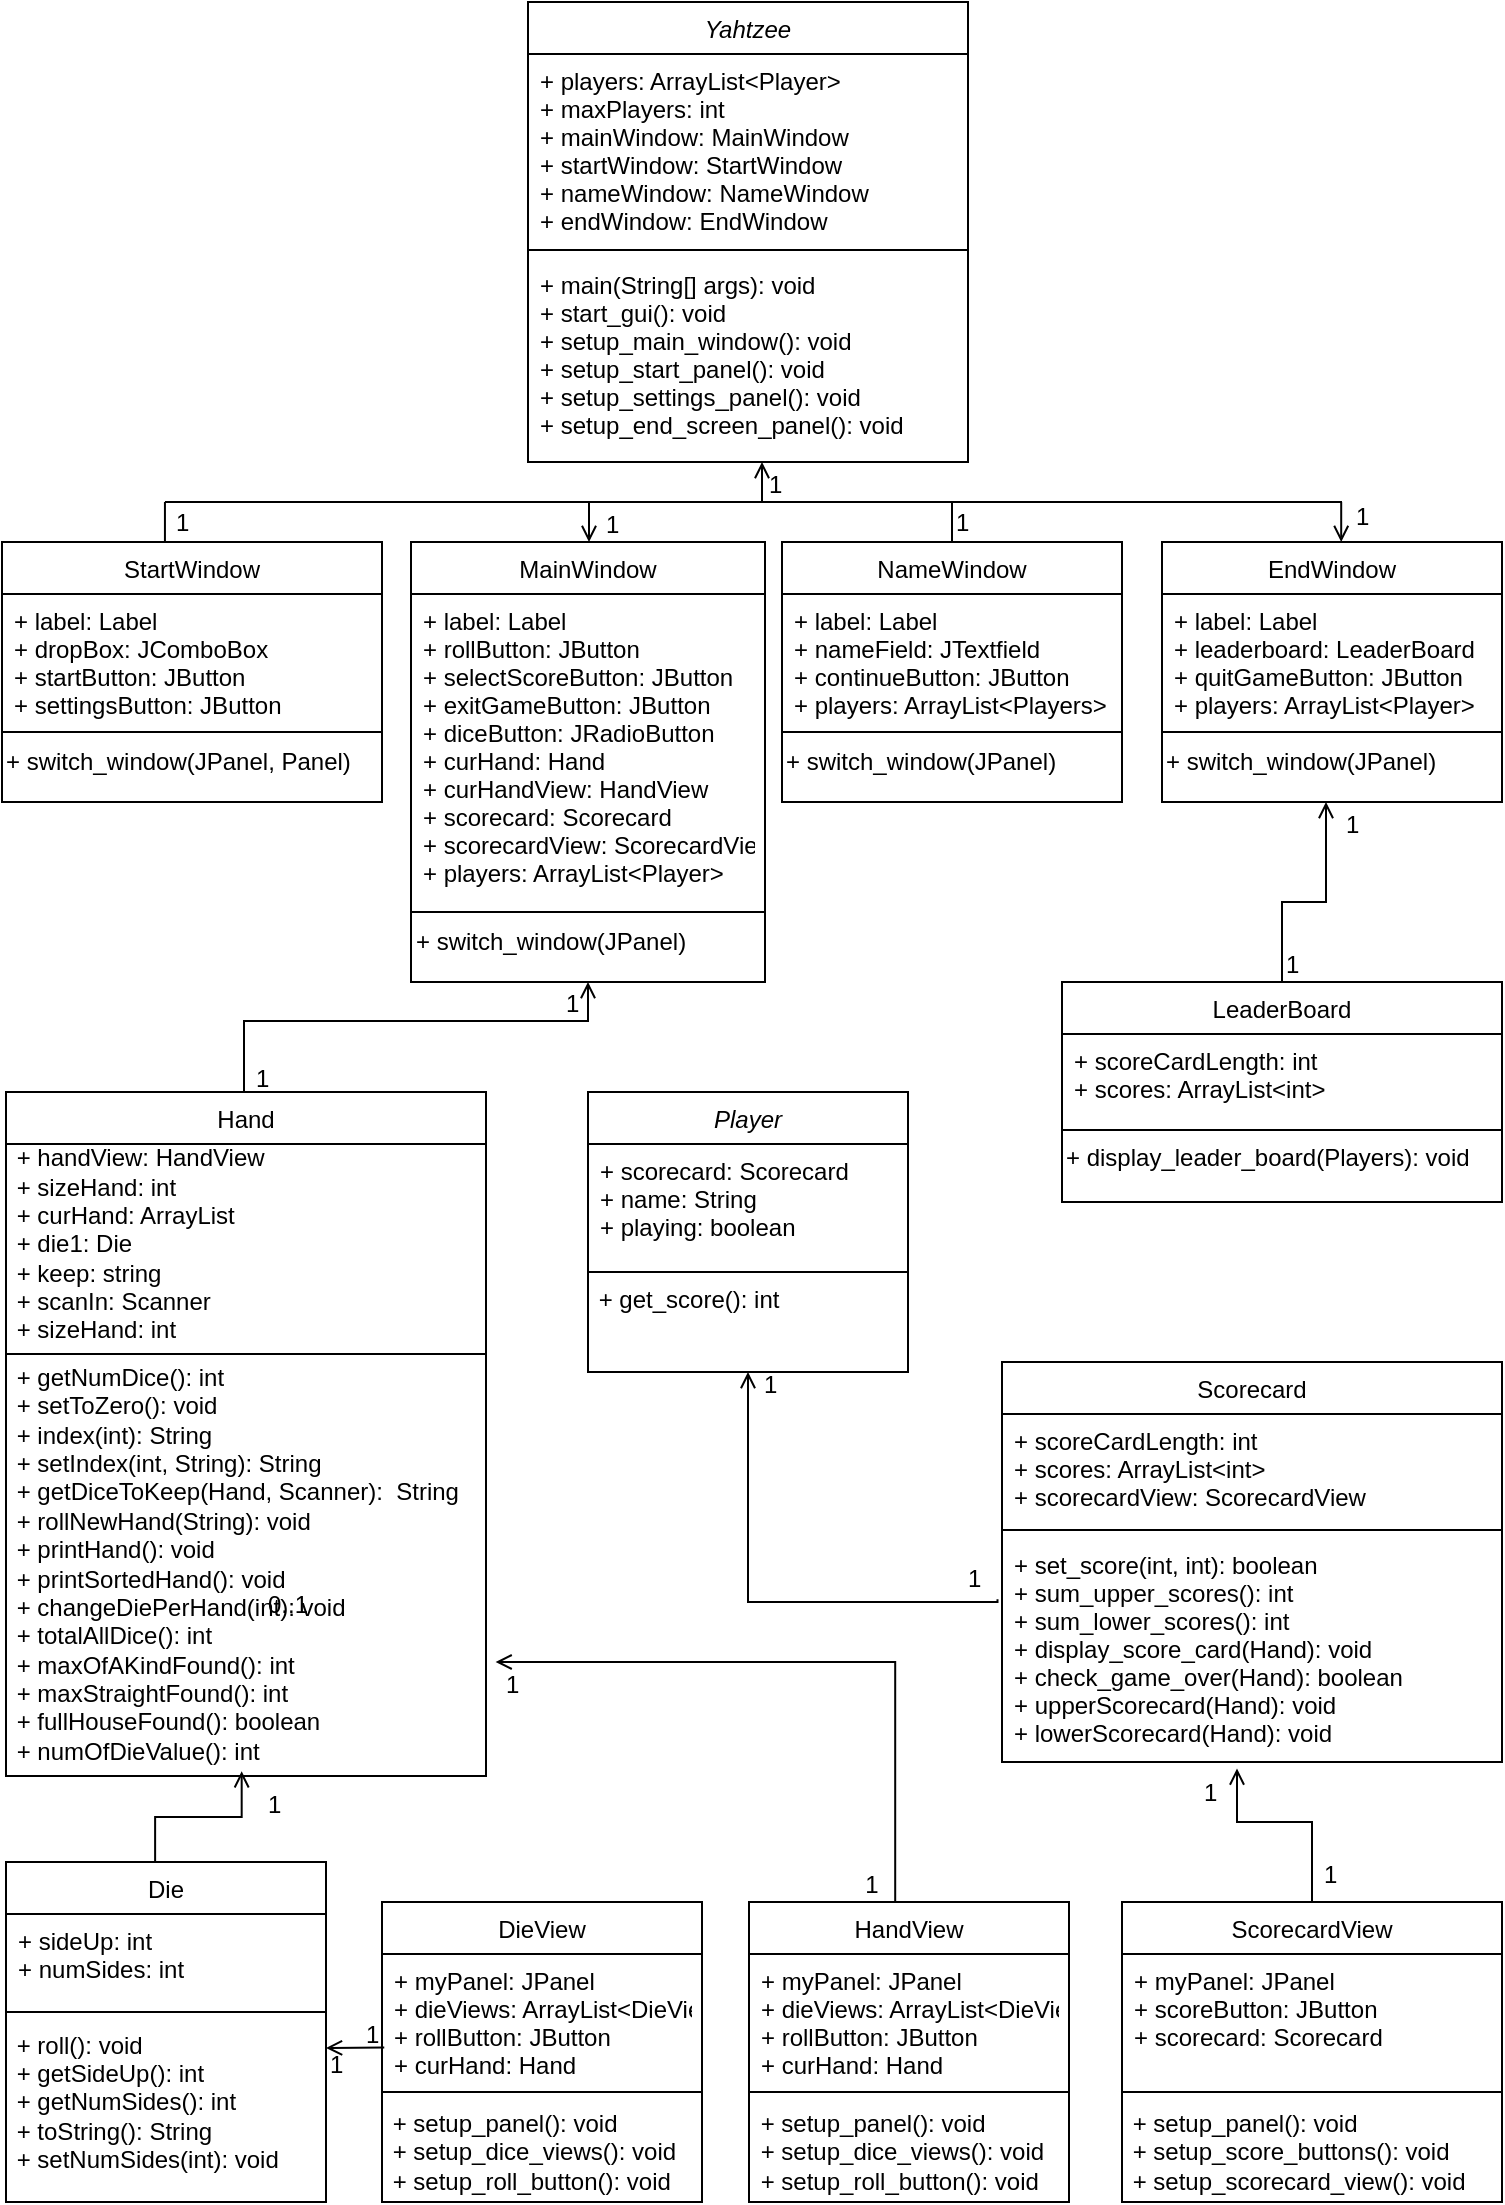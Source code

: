 <mxfile version="16.5.5" type="device"><diagram id="C5RBs43oDa-KdzZeNtuy" name="Page-1"><mxGraphModel dx="588" dy="455" grid="1" gridSize="10" guides="1" tooltips="1" connect="1" arrows="1" fold="1" page="1" pageScale="1" pageWidth="827" pageHeight="1169" math="0" shadow="0"><root><mxCell id="WIyWlLk6GJQsqaUBKTNV-0"/><mxCell id="WIyWlLk6GJQsqaUBKTNV-1" parent="WIyWlLk6GJQsqaUBKTNV-0"/><mxCell id="zkfFHV4jXpPFQw0GAbJ--0" value="Yahtzee" style="swimlane;fontStyle=2;align=center;verticalAlign=top;childLayout=stackLayout;horizontal=1;startSize=26;horizontalStack=0;resizeParent=1;resizeLast=0;collapsible=1;marginBottom=0;rounded=0;shadow=0;strokeWidth=1;" parent="WIyWlLk6GJQsqaUBKTNV-1" vertex="1"><mxGeometry x="303" y="40" width="220" height="230" as="geometry"><mxRectangle x="230" y="140" width="160" height="26" as="alternateBounds"/></mxGeometry></mxCell><mxCell id="zkfFHV4jXpPFQw0GAbJ--1" value="+ players: ArrayList&lt;Player&gt;&#10;+ maxPlayers: int&#10;+ mainWindow: MainWindow&#10;+ startWindow: StartWindow&#10;+ nameWindow: NameWindow&#10;+ endWindow: EndWindow&#10;&#10;" style="text;align=left;verticalAlign=top;spacingLeft=4;spacingRight=4;overflow=hidden;rotatable=0;points=[[0,0.5],[1,0.5]];portConstraint=eastwest;" parent="zkfFHV4jXpPFQw0GAbJ--0" vertex="1"><mxGeometry y="26" width="220" height="94" as="geometry"/></mxCell><mxCell id="zkfFHV4jXpPFQw0GAbJ--4" value="" style="line;html=1;strokeWidth=1;align=left;verticalAlign=middle;spacingTop=-1;spacingLeft=3;spacingRight=3;rotatable=0;labelPosition=right;points=[];portConstraint=eastwest;" parent="zkfFHV4jXpPFQw0GAbJ--0" vertex="1"><mxGeometry y="120" width="220" height="8" as="geometry"/></mxCell><mxCell id="zkfFHV4jXpPFQw0GAbJ--5" value="+ main(String[] args): void&#10;+ start_gui(): void&#10;+ setup_main_window(): void&#10;+ setup_start_panel(): void&#10;+ setup_settings_panel(): void&#10;+ setup_end_screen_panel(): void" style="text;align=left;verticalAlign=top;spacingLeft=4;spacingRight=4;overflow=hidden;rotatable=0;points=[[0,0.5],[1,0.5]];portConstraint=eastwest;" parent="zkfFHV4jXpPFQw0GAbJ--0" vertex="1"><mxGeometry y="128" width="220" height="102" as="geometry"/></mxCell><mxCell id="zkfFHV4jXpPFQw0GAbJ--6" value="Die" style="swimlane;fontStyle=0;align=center;verticalAlign=top;childLayout=stackLayout;horizontal=1;startSize=26;horizontalStack=0;resizeParent=1;resizeLast=0;collapsible=1;marginBottom=0;rounded=0;shadow=0;strokeWidth=1;" parent="WIyWlLk6GJQsqaUBKTNV-1" vertex="1"><mxGeometry x="42" y="970" width="160" height="170" as="geometry"><mxRectangle x="130" y="380" width="160" height="26" as="alternateBounds"/></mxGeometry></mxCell><mxCell id="zkfFHV4jXpPFQw0GAbJ--7" value="+ sideUp: int&#10;+ numSides: int" style="text;align=left;verticalAlign=top;spacingLeft=4;spacingRight=4;overflow=hidden;rotatable=0;points=[[0,0.5],[1,0.5]];portConstraint=eastwest;" parent="zkfFHV4jXpPFQw0GAbJ--6" vertex="1"><mxGeometry y="26" width="160" height="44" as="geometry"/></mxCell><mxCell id="zkfFHV4jXpPFQw0GAbJ--9" value="" style="line;html=1;strokeWidth=1;align=left;verticalAlign=middle;spacingTop=-1;spacingLeft=3;spacingRight=3;rotatable=0;labelPosition=right;points=[];portConstraint=eastwest;" parent="zkfFHV4jXpPFQw0GAbJ--6" vertex="1"><mxGeometry y="70" width="160" height="10" as="geometry"/></mxCell><mxCell id="uLNJL_1dTYfzta9qsCxa-7" value="&amp;nbsp;+ roll(): void&lt;br style=&quot;padding: 0px ; margin: 0px&quot;&gt;&amp;nbsp;+ getSideUp(): int&lt;br style=&quot;padding: 0px ; margin: 0px&quot;&gt;&amp;nbsp;+ getNumSides(): int&lt;br style=&quot;padding: 0px ; margin: 0px&quot;&gt;&amp;nbsp;+ toString(): String&lt;br&gt;&amp;nbsp;+ setNumSides(int): void" style="text;html=1;align=left;verticalAlign=middle;resizable=0;points=[];autosize=1;strokeColor=none;fillColor=none;" parent="zkfFHV4jXpPFQw0GAbJ--6" vertex="1"><mxGeometry y="80" width="160" height="80" as="geometry"/></mxCell><mxCell id="zkfFHV4jXpPFQw0GAbJ--13" value="Hand" style="swimlane;fontStyle=0;align=center;verticalAlign=top;childLayout=stackLayout;horizontal=1;startSize=26;horizontalStack=0;resizeParent=1;resizeLast=0;collapsible=1;marginBottom=0;rounded=0;shadow=0;strokeWidth=1;" parent="WIyWlLk6GJQsqaUBKTNV-1" vertex="1"><mxGeometry x="42" y="585" width="240" height="342" as="geometry"><mxRectangle x="340" y="380" width="170" height="26" as="alternateBounds"/></mxGeometry></mxCell><mxCell id="uLNJL_1dTYfzta9qsCxa-5" value="&amp;nbsp;+ handView: HandView&lt;br&gt;&amp;nbsp;+ sizeHand: int&lt;br&gt;&amp;nbsp;+ curHand: ArrayList&lt;br&gt;&amp;nbsp;+ die1: Die&lt;br&gt;&amp;nbsp;+ keep: string&lt;br&gt;&amp;nbsp;+ scanIn: Scanner&lt;br&gt;&amp;nbsp;+ sizeHand: int" style="text;html=1;align=left;verticalAlign=middle;resizable=0;points=[];autosize=1;strokeColor=none;fillColor=none;" parent="zkfFHV4jXpPFQw0GAbJ--13" vertex="1"><mxGeometry y="26" width="240" height="100" as="geometry"/></mxCell><mxCell id="zkfFHV4jXpPFQw0GAbJ--15" value="" style="line;html=1;strokeWidth=1;align=left;verticalAlign=middle;spacingTop=-1;spacingLeft=3;spacingRight=3;rotatable=0;labelPosition=right;points=[];portConstraint=eastwest;" parent="zkfFHV4jXpPFQw0GAbJ--13" vertex="1"><mxGeometry y="126" width="240" height="10" as="geometry"/></mxCell><mxCell id="uLNJL_1dTYfzta9qsCxa-6" value="&amp;nbsp;+ getNumDice(): int&amp;nbsp;&lt;br&gt;&amp;nbsp;+ setToZero(): void&lt;br&gt;&amp;nbsp;+ index(int): String&lt;br&gt;&amp;nbsp;+ setIndex(int, String): String&lt;br&gt;&amp;nbsp;+ getDiceToKeep(Hand, Scanner): &amp;nbsp;String&lt;br&gt;&amp;nbsp;+ rollNewHand(String): void&lt;br&gt;&amp;nbsp;+ printHand(): void&lt;br&gt;&amp;nbsp;+ printSortedHand(): void&lt;br&gt;&amp;nbsp;+ changeDiePerHand(int): void&lt;br&gt;&amp;nbsp;+ totalAllDice(): int&lt;br&gt;&amp;nbsp;+ maxOfAKindFound(): int&lt;br&gt;&amp;nbsp;+ maxStraightFound(): int&lt;br&gt;&amp;nbsp;+ fullHouseFound(): boolean&lt;br&gt;&amp;nbsp;+ numOfDieValue(): int" style="text;html=1;align=left;verticalAlign=middle;resizable=0;points=[];autosize=1;strokeColor=none;fillColor=none;" parent="zkfFHV4jXpPFQw0GAbJ--13" vertex="1"><mxGeometry y="136" width="240" height="200" as="geometry"/></mxCell><mxCell id="zkfFHV4jXpPFQw0GAbJ--17" value="Scorecard" style="swimlane;fontStyle=0;align=center;verticalAlign=top;childLayout=stackLayout;horizontal=1;startSize=26;horizontalStack=0;resizeParent=1;resizeLast=0;collapsible=1;marginBottom=0;rounded=0;shadow=0;strokeWidth=1;" parent="WIyWlLk6GJQsqaUBKTNV-1" vertex="1"><mxGeometry x="540" y="720" width="250" height="200" as="geometry"><mxRectangle x="550" y="140" width="160" height="26" as="alternateBounds"/></mxGeometry></mxCell><mxCell id="zkfFHV4jXpPFQw0GAbJ--18" value="+ scoreCardLength: int&#10;+ scores: ArrayList&lt;int&gt;&#10;+ scorecardView: ScorecardView&#10;" style="text;align=left;verticalAlign=top;spacingLeft=4;spacingRight=4;overflow=hidden;rotatable=0;points=[[0,0.5],[1,0.5]];portConstraint=eastwest;" parent="zkfFHV4jXpPFQw0GAbJ--17" vertex="1"><mxGeometry y="26" width="250" height="54" as="geometry"/></mxCell><mxCell id="zkfFHV4jXpPFQw0GAbJ--23" value="" style="line;html=1;strokeWidth=1;align=left;verticalAlign=middle;spacingTop=-1;spacingLeft=3;spacingRight=3;rotatable=0;labelPosition=right;points=[];portConstraint=eastwest;" parent="zkfFHV4jXpPFQw0GAbJ--17" vertex="1"><mxGeometry y="80" width="250" height="8" as="geometry"/></mxCell><mxCell id="zkfFHV4jXpPFQw0GAbJ--24" value="+ set_score(int, int): boolean&#10;+ sum_upper_scores(): int&#10;+ sum_lower_scores(): int&#10;+ display_score_card(Hand): void&#10;+ check_game_over(Hand): boolean&#10;+ upperScorecard(Hand): void&#10;+ lowerScorecard(Hand): void" style="text;align=left;verticalAlign=top;spacingLeft=4;spacingRight=4;overflow=hidden;rotatable=0;points=[[0,0.5],[1,0.5]];portConstraint=eastwest;" parent="zkfFHV4jXpPFQw0GAbJ--17" vertex="1"><mxGeometry y="88" width="250" height="112" as="geometry"/></mxCell><mxCell id="uLNJL_1dTYfzta9qsCxa-1" value="" style="shape=image;html=1;verticalAlign=top;verticalLabelPosition=bottom;labelBackgroundColor=#ffffff;imageAspect=0;aspect=fixed;image=https://cdn1.iconfinder.com/data/icons/material-core/21/star-128.png" parent="WIyWlLk6GJQsqaUBKTNV-1" vertex="1"><mxGeometry x="120" y="952" width="18" height="18" as="geometry"/></mxCell><mxCell id="uLNJL_1dTYfzta9qsCxa-9" value="0..1" style="resizable=0;align=left;verticalAlign=bottom;labelBackgroundColor=none;fontSize=12;" parent="WIyWlLk6GJQsqaUBKTNV-1" connectable="0" vertex="1"><mxGeometry x="171" y="850" as="geometry"/></mxCell><mxCell id="23UrqLzO-mXRZA0T-yli-1" value="Player" style="swimlane;fontStyle=2;align=center;verticalAlign=top;childLayout=stackLayout;horizontal=1;startSize=26;horizontalStack=0;resizeParent=1;resizeLast=0;collapsible=1;marginBottom=0;rounded=0;shadow=0;strokeWidth=1;" parent="WIyWlLk6GJQsqaUBKTNV-1" vertex="1"><mxGeometry x="333" y="585" width="160" height="140" as="geometry"><mxRectangle x="230" y="140" width="160" height="26" as="alternateBounds"/></mxGeometry></mxCell><mxCell id="23UrqLzO-mXRZA0T-yli-2" value="+ scorecard: Scorecard&#10;+ name: String&#10;+ playing: boolean&#10;" style="text;align=left;verticalAlign=top;spacingLeft=4;spacingRight=4;overflow=hidden;rotatable=0;points=[[0,0.5],[1,0.5]];portConstraint=eastwest;" parent="23UrqLzO-mXRZA0T-yli-1" vertex="1"><mxGeometry y="26" width="160" height="60" as="geometry"/></mxCell><mxCell id="23UrqLzO-mXRZA0T-yli-3" value="" style="line;html=1;strokeWidth=1;align=left;verticalAlign=middle;spacingTop=-1;spacingLeft=3;spacingRight=3;rotatable=0;labelPosition=right;points=[];portConstraint=eastwest;" parent="23UrqLzO-mXRZA0T-yli-1" vertex="1"><mxGeometry y="86" width="160" height="8" as="geometry"/></mxCell><mxCell id="23UrqLzO-mXRZA0T-yli-5" value="&amp;nbsp;+ get_score(): int" style="text;html=1;align=left;verticalAlign=middle;resizable=0;points=[];autosize=1;strokeColor=none;fillColor=none;" parent="23UrqLzO-mXRZA0T-yli-1" vertex="1"><mxGeometry y="94" width="160" height="20" as="geometry"/></mxCell><mxCell id="23UrqLzO-mXRZA0T-yli-6" value="1" style="resizable=0;align=left;verticalAlign=bottom;labelBackgroundColor=none;fontSize=12;direction=south;" parent="WIyWlLk6GJQsqaUBKTNV-1" connectable="0" vertex="1"><mxGeometry x="171" y="950.0" as="geometry"/></mxCell><mxCell id="23UrqLzO-mXRZA0T-yli-12" value="" style="resizable=0;align=right;verticalAlign=bottom;labelBackgroundColor=none;fontSize=12;" parent="WIyWlLk6GJQsqaUBKTNV-1" connectable="0" vertex="1"><mxGeometry x="630.0" y="509.997" as="geometry"><mxPoint x="-203" y="-93" as="offset"/></mxGeometry></mxCell><mxCell id="23UrqLzO-mXRZA0T-yli-13" value="" style="endArrow=open;shadow=0;strokeWidth=1;rounded=0;endFill=1;edgeStyle=elbowEdgeStyle;elbow=vertical;exitX=0.466;exitY=0.002;exitDx=0;exitDy=0;exitPerimeter=0;entryX=0.491;entryY=1.018;entryDx=0;entryDy=0;entryPerimeter=0;" parent="WIyWlLk6GJQsqaUBKTNV-1" source="zkfFHV4jXpPFQw0GAbJ--6" target="uLNJL_1dTYfzta9qsCxa-6" edge="1"><mxGeometry x="0.5" y="41" relative="1" as="geometry"><mxPoint x="140" y="880" as="sourcePoint"/><mxPoint x="145" y="770" as="targetPoint"/><mxPoint x="-40" y="32" as="offset"/><Array as="points"/></mxGeometry></mxCell><mxCell id="23UrqLzO-mXRZA0T-yli-17" value="HandView" style="swimlane;fontStyle=0;align=center;verticalAlign=top;childLayout=stackLayout;horizontal=1;startSize=26;horizontalStack=0;resizeParent=1;resizeLast=0;collapsible=1;marginBottom=0;rounded=0;shadow=0;strokeWidth=1;" parent="WIyWlLk6GJQsqaUBKTNV-1" vertex="1"><mxGeometry x="413.5" y="990" width="160" height="150" as="geometry"><mxRectangle x="130" y="380" width="160" height="26" as="alternateBounds"/></mxGeometry></mxCell><mxCell id="23UrqLzO-mXRZA0T-yli-18" value="+ myPanel: JPanel&#10;+ dieViews: ArrayList&lt;DieView&gt;&#10;+ rollButton: JButton&#10;+ curHand: Hand" style="text;align=left;verticalAlign=top;spacingLeft=4;spacingRight=4;overflow=hidden;rotatable=0;points=[[0,0.5],[1,0.5]];portConstraint=eastwest;" parent="23UrqLzO-mXRZA0T-yli-17" vertex="1"><mxGeometry y="26" width="160" height="64" as="geometry"/></mxCell><mxCell id="23UrqLzO-mXRZA0T-yli-19" value="" style="line;html=1;strokeWidth=1;align=left;verticalAlign=middle;spacingTop=-1;spacingLeft=3;spacingRight=3;rotatable=0;labelPosition=right;points=[];portConstraint=eastwest;" parent="23UrqLzO-mXRZA0T-yli-17" vertex="1"><mxGeometry y="90" width="160" height="10" as="geometry"/></mxCell><mxCell id="23UrqLzO-mXRZA0T-yli-20" value="&amp;nbsp;+ setup_panel(): void&lt;br style=&quot;padding: 0px ; margin: 0px&quot;&gt;&amp;nbsp;+ setup_dice_views(): void&lt;br style=&quot;padding: 0px ; margin: 0px&quot;&gt;&amp;nbsp;+ setup_roll_button(): void" style="text;html=1;align=left;verticalAlign=middle;resizable=0;points=[];autosize=1;strokeColor=none;fillColor=none;" parent="23UrqLzO-mXRZA0T-yli-17" vertex="1"><mxGeometry y="100" width="160" height="50" as="geometry"/></mxCell><mxCell id="23UrqLzO-mXRZA0T-yli-22" value="ScorecardView" style="swimlane;fontStyle=0;align=center;verticalAlign=top;childLayout=stackLayout;horizontal=1;startSize=26;horizontalStack=0;resizeParent=1;resizeLast=0;collapsible=1;marginBottom=0;rounded=0;shadow=0;strokeWidth=1;" parent="WIyWlLk6GJQsqaUBKTNV-1" vertex="1"><mxGeometry x="600" y="990" width="190" height="150" as="geometry"><mxRectangle x="130" y="380" width="160" height="26" as="alternateBounds"/></mxGeometry></mxCell><mxCell id="23UrqLzO-mXRZA0T-yli-23" value="+ myPanel: JPanel&#10;+ scoreButton: JButton&#10;+ scorecard: Scorecard" style="text;align=left;verticalAlign=top;spacingLeft=4;spacingRight=4;overflow=hidden;rotatable=0;points=[[0,0.5],[1,0.5]];portConstraint=eastwest;" parent="23UrqLzO-mXRZA0T-yli-22" vertex="1"><mxGeometry y="26" width="190" height="64" as="geometry"/></mxCell><mxCell id="23UrqLzO-mXRZA0T-yli-24" value="" style="line;html=1;strokeWidth=1;align=left;verticalAlign=middle;spacingTop=-1;spacingLeft=3;spacingRight=3;rotatable=0;labelPosition=right;points=[];portConstraint=eastwest;" parent="23UrqLzO-mXRZA0T-yli-22" vertex="1"><mxGeometry y="90" width="190" height="10" as="geometry"/></mxCell><mxCell id="23UrqLzO-mXRZA0T-yli-25" value="&amp;nbsp;+ setup_panel(): void&lt;br style=&quot;padding: 0px ; margin: 0px&quot;&gt;&amp;nbsp;+ setup_score_buttons(): void&lt;br style=&quot;padding: 0px ; margin: 0px&quot;&gt;&amp;nbsp;+ setup_scorecard_view(): void" style="text;html=1;align=left;verticalAlign=middle;resizable=0;points=[];autosize=1;strokeColor=none;fillColor=none;" parent="23UrqLzO-mXRZA0T-yli-22" vertex="1"><mxGeometry y="100" width="190" height="50" as="geometry"/></mxCell><mxCell id="23UrqLzO-mXRZA0T-yli-26" value="" style="endArrow=open;shadow=0;strokeWidth=1;rounded=0;endFill=1;edgeStyle=elbowEdgeStyle;elbow=vertical;entryX=0.47;entryY=1.029;entryDx=0;entryDy=0;entryPerimeter=0;exitX=0.5;exitY=0;exitDx=0;exitDy=0;" parent="WIyWlLk6GJQsqaUBKTNV-1" source="23UrqLzO-mXRZA0T-yli-22" target="zkfFHV4jXpPFQw0GAbJ--24" edge="1"><mxGeometry x="0.5" y="41" relative="1" as="geometry"><mxPoint x="440" y="740.51" as="sourcePoint"/><mxPoint x="602.74" y="700" as="targetPoint"/><mxPoint x="-40" y="32" as="offset"/><Array as="points"><mxPoint x="660" y="950"/></Array></mxGeometry></mxCell><mxCell id="23UrqLzO-mXRZA0T-yli-30" value="" style="endArrow=open;shadow=0;strokeWidth=1;rounded=0;endFill=1;edgeStyle=elbowEdgeStyle;elbow=vertical;exitX=0.007;exitY=0.731;exitDx=0;exitDy=0;exitPerimeter=0;" parent="WIyWlLk6GJQsqaUBKTNV-1" source="23UrqLzO-mXRZA0T-yli-43" target="uLNJL_1dTYfzta9qsCxa-7" edge="1"><mxGeometry x="0.5" y="41" relative="1" as="geometry"><mxPoint x="380" y="910" as="sourcePoint"/><mxPoint x="204" y="1061" as="targetPoint"/><mxPoint x="-40" y="32" as="offset"/><Array as="points"/></mxGeometry></mxCell><mxCell id="23UrqLzO-mXRZA0T-yli-31" value="1" style="resizable=0;align=left;verticalAlign=bottom;labelBackgroundColor=none;fontSize=12;" parent="23UrqLzO-mXRZA0T-yli-30" connectable="0" vertex="1"><mxGeometry x="-1" relative="1" as="geometry"><mxPoint x="138" y="-60" as="offset"/></mxGeometry></mxCell><mxCell id="23UrqLzO-mXRZA0T-yli-33" value="1" style="resizable=0;align=left;verticalAlign=bottom;labelBackgroundColor=none;fontSize=12;" parent="WIyWlLk6GJQsqaUBKTNV-1" connectable="0" vertex="1"><mxGeometry x="220" y="1065" as="geometry"/></mxCell><mxCell id="23UrqLzO-mXRZA0T-yli-34" value="1" style="resizable=0;align=left;verticalAlign=bottom;labelBackgroundColor=none;fontSize=12;" parent="WIyWlLk6GJQsqaUBKTNV-1" connectable="0" vertex="1"><mxGeometry x="202" y="1080" as="geometry"/></mxCell><mxCell id="23UrqLzO-mXRZA0T-yli-37" value="" style="endArrow=open;shadow=0;strokeWidth=1;rounded=0;endFill=1;edgeStyle=elbowEdgeStyle;elbow=vertical;entryX=0.5;entryY=1;entryDx=0;entryDy=0;exitX=-0.009;exitY=0.273;exitDx=0;exitDy=0;exitPerimeter=0;" parent="WIyWlLk6GJQsqaUBKTNV-1" source="zkfFHV4jXpPFQw0GAbJ--24" target="23UrqLzO-mXRZA0T-yli-1" edge="1"><mxGeometry x="0.5" y="41" relative="1" as="geometry"><mxPoint x="613.18" y="488.0" as="sourcePoint"/><mxPoint x="480.0" y="437" as="targetPoint"/><mxPoint x="-40" y="32" as="offset"/><Array as="points"><mxPoint x="550" y="840"/><mxPoint x="470" y="840"/><mxPoint x="575.68" y="438"/></Array></mxGeometry></mxCell><mxCell id="23UrqLzO-mXRZA0T-yli-39" value="1" style="resizable=0;align=left;verticalAlign=bottom;labelBackgroundColor=none;fontSize=12;" parent="WIyWlLk6GJQsqaUBKTNV-1" connectable="0" vertex="1"><mxGeometry x="580" y="800.0" as="geometry"><mxPoint x="-59" y="37" as="offset"/></mxGeometry></mxCell><mxCell id="23UrqLzO-mXRZA0T-yli-40" value="" style="endArrow=open;shadow=0;strokeWidth=1;rounded=0;endFill=1;edgeStyle=elbowEdgeStyle;elbow=vertical;entryX=1.02;entryY=0.741;entryDx=0;entryDy=0;entryPerimeter=0;" parent="WIyWlLk6GJQsqaUBKTNV-1" target="uLNJL_1dTYfzta9qsCxa-6" edge="1"><mxGeometry x="0.5" y="41" relative="1" as="geometry"><mxPoint x="486.6" y="990" as="sourcePoint"/><mxPoint x="360.0" y="910.322" as="targetPoint"/><mxPoint x="-40" y="32" as="offset"/><Array as="points"><mxPoint x="420" y="870"/></Array></mxGeometry></mxCell><mxCell id="23UrqLzO-mXRZA0T-yli-41" value="1" style="resizable=0;align=left;verticalAlign=bottom;labelBackgroundColor=none;fontSize=12;" parent="23UrqLzO-mXRZA0T-yli-40" connectable="0" vertex="1"><mxGeometry x="-1" relative="1" as="geometry"><mxPoint x="-17" as="offset"/></mxGeometry></mxCell><mxCell id="23UrqLzO-mXRZA0T-yli-42" value="DieView" style="swimlane;fontStyle=0;align=center;verticalAlign=top;childLayout=stackLayout;horizontal=1;startSize=26;horizontalStack=0;resizeParent=1;resizeLast=0;collapsible=1;marginBottom=0;rounded=0;shadow=0;strokeWidth=1;" parent="WIyWlLk6GJQsqaUBKTNV-1" vertex="1"><mxGeometry x="230" y="990" width="160" height="150" as="geometry"><mxRectangle x="130" y="380" width="160" height="26" as="alternateBounds"/></mxGeometry></mxCell><mxCell id="23UrqLzO-mXRZA0T-yli-43" value="+ myPanel: JPanel&#10;+ dieViews: ArrayList&lt;DieView&gt;&#10;+ rollButton: JButton&#10;+ curHand: Hand" style="text;align=left;verticalAlign=top;spacingLeft=4;spacingRight=4;overflow=hidden;rotatable=0;points=[[0,0.5],[1,0.5]];portConstraint=eastwest;" parent="23UrqLzO-mXRZA0T-yli-42" vertex="1"><mxGeometry y="26" width="160" height="64" as="geometry"/></mxCell><mxCell id="23UrqLzO-mXRZA0T-yli-44" value="" style="line;html=1;strokeWidth=1;align=left;verticalAlign=middle;spacingTop=-1;spacingLeft=3;spacingRight=3;rotatable=0;labelPosition=right;points=[];portConstraint=eastwest;" parent="23UrqLzO-mXRZA0T-yli-42" vertex="1"><mxGeometry y="90" width="160" height="10" as="geometry"/></mxCell><mxCell id="23UrqLzO-mXRZA0T-yli-45" value="&amp;nbsp;+ setup_panel(): void&lt;br style=&quot;padding: 0px ; margin: 0px&quot;&gt;&amp;nbsp;+ setup_dice_views(): void&lt;br style=&quot;padding: 0px ; margin: 0px&quot;&gt;&amp;nbsp;+ setup_roll_button(): void" style="text;html=1;align=left;verticalAlign=middle;resizable=0;points=[];autosize=1;strokeColor=none;fillColor=none;" parent="23UrqLzO-mXRZA0T-yli-42" vertex="1"><mxGeometry y="100" width="160" height="50" as="geometry"/></mxCell><mxCell id="23UrqLzO-mXRZA0T-yli-46" value="1" style="resizable=0;align=left;verticalAlign=bottom;labelBackgroundColor=none;fontSize=12;" parent="WIyWlLk6GJQsqaUBKTNV-1" connectable="0" vertex="1"><mxGeometry x="290.0" y="890" as="geometry"/></mxCell><mxCell id="23UrqLzO-mXRZA0T-yli-47" value="1" style="resizable=0;align=left;verticalAlign=bottom;labelBackgroundColor=none;fontSize=12;" parent="WIyWlLk6GJQsqaUBKTNV-1" connectable="0" vertex="1"><mxGeometry x="460.0" y="1020" as="geometry"><mxPoint x="179" y="-76" as="offset"/></mxGeometry></mxCell><mxCell id="23UrqLzO-mXRZA0T-yli-48" value="1" style="resizable=0;align=left;verticalAlign=bottom;labelBackgroundColor=none;fontSize=12;" parent="WIyWlLk6GJQsqaUBKTNV-1" connectable="0" vertex="1"><mxGeometry x="493.0" y="1020" as="geometry"><mxPoint x="206" y="-35" as="offset"/></mxGeometry></mxCell><mxCell id="23UrqLzO-mXRZA0T-yli-49" value="1" style="resizable=0;align=left;verticalAlign=bottom;labelBackgroundColor=none;fontSize=12;" parent="WIyWlLk6GJQsqaUBKTNV-1" connectable="0" vertex="1"><mxGeometry x="470.0" y="970" as="geometry"><mxPoint x="-51" y="-230" as="offset"/></mxGeometry></mxCell><mxCell id="23UrqLzO-mXRZA0T-yli-50" value="MainWindow" style="swimlane;fontStyle=0;align=center;verticalAlign=top;childLayout=stackLayout;horizontal=1;startSize=26;horizontalStack=0;resizeParent=1;resizeLast=0;collapsible=1;marginBottom=0;rounded=0;shadow=0;strokeWidth=1;" parent="WIyWlLk6GJQsqaUBKTNV-1" vertex="1"><mxGeometry x="244.5" y="310" width="177" height="220" as="geometry"><mxRectangle x="130" y="380" width="160" height="26" as="alternateBounds"/></mxGeometry></mxCell><mxCell id="4CGzabh3T3vKOTwo0T9h-3" value="" style="endArrow=open;shadow=0;strokeWidth=1;rounded=0;endFill=1;edgeStyle=elbowEdgeStyle;elbow=vertical;" edge="1" parent="23UrqLzO-mXRZA0T-yli-50"><mxGeometry x="0.5" y="41" relative="1" as="geometry"><mxPoint x="89" y="-20" as="sourcePoint"/><mxPoint x="89" as="targetPoint"/><mxPoint x="-40" y="32" as="offset"/><Array as="points"><mxPoint x="90" y="-10"/></Array></mxGeometry></mxCell><mxCell id="4CGzabh3T3vKOTwo0T9h-4" value="1" style="resizable=0;align=left;verticalAlign=bottom;labelBackgroundColor=none;fontSize=12;" connectable="0" vertex="1" parent="4CGzabh3T3vKOTwo0T9h-3"><mxGeometry x="-1" relative="1" as="geometry"><mxPoint x="88" as="offset"/></mxGeometry></mxCell><mxCell id="23UrqLzO-mXRZA0T-yli-51" value="+ label: Label&#10;+ rollButton: JButton&#10;+ selectScoreButton: JButton&#10;+ exitGameButton: JButton&#10;+ diceButton: JRadioButton&#10;+ curHand: Hand&#10;+ curHandView: HandView&#10;+ scorecard: Scorecard&#10;+ scorecardView: ScorecardView&#10;+ players: ArrayList&lt;Player&gt;&#10;" style="text;align=left;verticalAlign=top;spacingLeft=4;spacingRight=4;overflow=hidden;rotatable=0;points=[[0,0.5],[1,0.5]];portConstraint=eastwest;" parent="23UrqLzO-mXRZA0T-yli-50" vertex="1"><mxGeometry y="26" width="177" height="154" as="geometry"/></mxCell><mxCell id="23UrqLzO-mXRZA0T-yli-52" value="" style="line;html=1;strokeWidth=1;align=left;verticalAlign=middle;spacingTop=-1;spacingLeft=3;spacingRight=3;rotatable=0;labelPosition=right;points=[];portConstraint=eastwest;" parent="23UrqLzO-mXRZA0T-yli-50" vertex="1"><mxGeometry y="180" width="177" height="10" as="geometry"/></mxCell><mxCell id="23UrqLzO-mXRZA0T-yli-53" value="+ switch_window(JPanel)" style="text;html=1;align=left;verticalAlign=middle;resizable=0;points=[];autosize=1;strokeColor=none;fillColor=none;" parent="23UrqLzO-mXRZA0T-yli-50" vertex="1"><mxGeometry y="190" width="177" height="20" as="geometry"/></mxCell><mxCell id="23UrqLzO-mXRZA0T-yli-54" value="StartWindow" style="swimlane;fontStyle=0;align=center;verticalAlign=top;childLayout=stackLayout;horizontal=1;startSize=26;horizontalStack=0;resizeParent=1;resizeLast=0;collapsible=1;marginBottom=0;rounded=0;shadow=0;strokeWidth=1;" parent="WIyWlLk6GJQsqaUBKTNV-1" vertex="1"><mxGeometry x="40" y="310" width="190" height="130" as="geometry"><mxRectangle x="130" y="380" width="160" height="26" as="alternateBounds"/></mxGeometry></mxCell><mxCell id="23UrqLzO-mXRZA0T-yli-55" value="+ label: Label&#10;+ dropBox: JComboBox&#10;+ startButton: JButton&#10;+ settingsButton: JButton" style="text;align=left;verticalAlign=top;spacingLeft=4;spacingRight=4;overflow=hidden;rotatable=0;points=[[0,0.5],[1,0.5]];portConstraint=eastwest;" parent="23UrqLzO-mXRZA0T-yli-54" vertex="1"><mxGeometry y="26" width="190" height="64" as="geometry"/></mxCell><mxCell id="23UrqLzO-mXRZA0T-yli-56" value="" style="line;html=1;strokeWidth=1;align=left;verticalAlign=middle;spacingTop=-1;spacingLeft=3;spacingRight=3;rotatable=0;labelPosition=right;points=[];portConstraint=eastwest;" parent="23UrqLzO-mXRZA0T-yli-54" vertex="1"><mxGeometry y="90" width="190" height="10" as="geometry"/></mxCell><mxCell id="23UrqLzO-mXRZA0T-yli-57" value="+ switch_window(JPanel, Panel)" style="text;html=1;align=left;verticalAlign=middle;resizable=0;points=[];autosize=1;strokeColor=none;fillColor=none;" parent="23UrqLzO-mXRZA0T-yli-54" vertex="1"><mxGeometry y="100" width="190" height="20" as="geometry"/></mxCell><mxCell id="23UrqLzO-mXRZA0T-yli-58" value="NameWindow" style="swimlane;fontStyle=0;align=center;verticalAlign=top;childLayout=stackLayout;horizontal=1;startSize=26;horizontalStack=0;resizeParent=1;resizeLast=0;collapsible=1;marginBottom=0;rounded=0;shadow=0;strokeWidth=1;" parent="WIyWlLk6GJQsqaUBKTNV-1" vertex="1"><mxGeometry x="430" y="310" width="170" height="130" as="geometry"><mxRectangle x="130" y="380" width="160" height="26" as="alternateBounds"/></mxGeometry></mxCell><mxCell id="23UrqLzO-mXRZA0T-yli-59" value="+ label: Label&#10;+ nameField: JTextfield&#10;+ continueButton: JButton&#10;+ players: ArrayList&lt;Players&gt;" style="text;align=left;verticalAlign=top;spacingLeft=4;spacingRight=4;overflow=hidden;rotatable=0;points=[[0,0.5],[1,0.5]];portConstraint=eastwest;" parent="23UrqLzO-mXRZA0T-yli-58" vertex="1"><mxGeometry y="26" width="170" height="64" as="geometry"/></mxCell><mxCell id="23UrqLzO-mXRZA0T-yli-60" value="" style="line;html=1;strokeWidth=1;align=left;verticalAlign=middle;spacingTop=-1;spacingLeft=3;spacingRight=3;rotatable=0;labelPosition=right;points=[];portConstraint=eastwest;" parent="23UrqLzO-mXRZA0T-yli-58" vertex="1"><mxGeometry y="90" width="170" height="10" as="geometry"/></mxCell><mxCell id="23UrqLzO-mXRZA0T-yli-61" value="+ switch_window(JPanel)" style="text;html=1;align=left;verticalAlign=middle;resizable=0;points=[];autosize=1;strokeColor=none;fillColor=none;" parent="23UrqLzO-mXRZA0T-yli-58" vertex="1"><mxGeometry y="100" width="170" height="20" as="geometry"/></mxCell><mxCell id="23UrqLzO-mXRZA0T-yli-62" value="EndWindow" style="swimlane;fontStyle=0;align=center;verticalAlign=top;childLayout=stackLayout;horizontal=1;startSize=26;horizontalStack=0;resizeParent=1;resizeLast=0;collapsible=1;marginBottom=0;rounded=0;shadow=0;strokeWidth=1;" parent="WIyWlLk6GJQsqaUBKTNV-1" vertex="1"><mxGeometry x="620" y="310" width="170" height="130" as="geometry"><mxRectangle x="130" y="380" width="160" height="26" as="alternateBounds"/></mxGeometry></mxCell><mxCell id="23UrqLzO-mXRZA0T-yli-63" value="+ label: Label&#10;+ leaderboard: LeaderBoard&#10;+ quitGameButton: JButton&#10;+ players: ArrayList&lt;Player&gt;&#10;" style="text;align=left;verticalAlign=top;spacingLeft=4;spacingRight=4;overflow=hidden;rotatable=0;points=[[0,0.5],[1,0.5]];portConstraint=eastwest;" parent="23UrqLzO-mXRZA0T-yli-62" vertex="1"><mxGeometry y="26" width="170" height="64" as="geometry"/></mxCell><mxCell id="23UrqLzO-mXRZA0T-yli-64" value="" style="line;html=1;strokeWidth=1;align=left;verticalAlign=middle;spacingTop=-1;spacingLeft=3;spacingRight=3;rotatable=0;labelPosition=right;points=[];portConstraint=eastwest;" parent="23UrqLzO-mXRZA0T-yli-62" vertex="1"><mxGeometry y="90" width="170" height="10" as="geometry"/></mxCell><mxCell id="23UrqLzO-mXRZA0T-yli-65" value="+ switch_window(JPanel)" style="text;html=1;align=left;verticalAlign=middle;resizable=0;points=[];autosize=1;strokeColor=none;fillColor=none;" parent="23UrqLzO-mXRZA0T-yli-62" vertex="1"><mxGeometry y="100" width="170" height="20" as="geometry"/></mxCell><mxCell id="23UrqLzO-mXRZA0T-yli-69" value="" style="shape=image;html=1;verticalAlign=top;verticalLabelPosition=bottom;labelBackgroundColor=#ffffff;imageAspect=0;aspect=fixed;image=https://cdn1.iconfinder.com/data/icons/material-core/21/star-128.png" parent="WIyWlLk6GJQsqaUBKTNV-1" vertex="1"><mxGeometry x="412" y="567" width="18" height="18" as="geometry"/></mxCell><mxCell id="23UrqLzO-mXRZA0T-yli-70" value="" style="endArrow=open;shadow=0;strokeWidth=1;rounded=0;endFill=1;edgeStyle=elbowEdgeStyle;elbow=vertical;exitX=0.5;exitY=0;exitDx=0;exitDy=0;entryX=0.5;entryY=1;entryDx=0;entryDy=0;" parent="WIyWlLk6GJQsqaUBKTNV-1" target="23UrqLzO-mXRZA0T-yli-50" edge="1"><mxGeometry x="0.5" y="41" relative="1" as="geometry"><mxPoint x="161" y="584.5" as="sourcePoint"/><mxPoint x="290" y="529.5" as="targetPoint"/><mxPoint x="-40" y="32" as="offset"/><Array as="points"><mxPoint x="309" y="549.5"/><mxPoint x="129" y="549.5"/><mxPoint x="122.12" y="567"/><mxPoint x="227.8" y="165"/></Array></mxGeometry></mxCell><mxCell id="23UrqLzO-mXRZA0T-yli-71" value="1" style="resizable=0;align=left;verticalAlign=bottom;labelBackgroundColor=none;fontSize=12;" parent="23UrqLzO-mXRZA0T-yli-70" connectable="0" vertex="1"><mxGeometry x="-1" relative="1" as="geometry"><mxPoint x="159" y="-35" as="offset"/></mxGeometry></mxCell><mxCell id="23UrqLzO-mXRZA0T-yli-73" value="1" style="resizable=0;align=left;verticalAlign=bottom;labelBackgroundColor=none;fontSize=12;" parent="WIyWlLk6GJQsqaUBKTNV-1" connectable="0" vertex="1"><mxGeometry x="158.0" y="510" as="geometry"><mxPoint x="7" y="77" as="offset"/></mxGeometry></mxCell><mxCell id="23UrqLzO-mXRZA0T-yli-74" value="" style="endArrow=none;html=1;rounded=0;exitX=0.5;exitY=0;exitDx=0;exitDy=0;" parent="WIyWlLk6GJQsqaUBKTNV-1" source="23UrqLzO-mXRZA0T-yli-58" edge="1"><mxGeometry width="50" height="50" relative="1" as="geometry"><mxPoint x="510" y="330" as="sourcePoint"/><mxPoint x="515" y="290" as="targetPoint"/></mxGeometry></mxCell><mxCell id="23UrqLzO-mXRZA0T-yli-76" value="" style="endArrow=none;html=1;rounded=0;exitX=0.5;exitY=0;exitDx=0;exitDy=0;" parent="WIyWlLk6GJQsqaUBKTNV-1" edge="1"><mxGeometry width="50" height="50" relative="1" as="geometry"><mxPoint x="121.47" y="310" as="sourcePoint"/><mxPoint x="121.47" y="290" as="targetPoint"/></mxGeometry></mxCell><mxCell id="23UrqLzO-mXRZA0T-yli-77" value="" style="endArrow=none;html=1;rounded=0;exitX=0.5;exitY=0;exitDx=0;exitDy=0;" parent="WIyWlLk6GJQsqaUBKTNV-1" edge="1"><mxGeometry width="50" height="50" relative="1" as="geometry"><mxPoint x="121.47" y="290" as="sourcePoint"/><mxPoint x="420" y="290" as="targetPoint"/></mxGeometry></mxCell><mxCell id="23UrqLzO-mXRZA0T-yli-78" value="1" style="resizable=0;align=left;verticalAlign=bottom;labelBackgroundColor=none;fontSize=12;direction=south;" parent="WIyWlLk6GJQsqaUBKTNV-1" connectable="0" vertex="1"><mxGeometry x="340" y="310" as="geometry"/></mxCell><mxCell id="23UrqLzO-mXRZA0T-yli-79" value="1" style="resizable=0;align=left;verticalAlign=bottom;labelBackgroundColor=none;fontSize=12;" parent="WIyWlLk6GJQsqaUBKTNV-1" connectable="0" vertex="1"><mxGeometry x="430" y="300" as="geometry"><mxPoint x="-305" y="9" as="offset"/></mxGeometry></mxCell><mxCell id="23UrqLzO-mXRZA0T-yli-80" value="1" style="resizable=0;align=left;verticalAlign=bottom;labelBackgroundColor=none;fontSize=12;" parent="WIyWlLk6GJQsqaUBKTNV-1" connectable="0" vertex="1"><mxGeometry x="440" y="310" as="geometry"><mxPoint x="75" y="-1" as="offset"/></mxGeometry></mxCell><mxCell id="23UrqLzO-mXRZA0T-yli-81" value="1" style="resizable=0;align=left;verticalAlign=bottom;labelBackgroundColor=none;fontSize=12;" parent="WIyWlLk6GJQsqaUBKTNV-1" connectable="0" vertex="1"><mxGeometry x="460" y="320" as="geometry"><mxPoint x="255" y="-14" as="offset"/></mxGeometry></mxCell><mxCell id="23UrqLzO-mXRZA0T-yli-82" value="" style="endArrow=open;shadow=0;strokeWidth=1;rounded=0;endFill=1;edgeStyle=elbowEdgeStyle;elbow=vertical;exitX=0.5;exitY=0;exitDx=0;exitDy=0;" parent="WIyWlLk6GJQsqaUBKTNV-1" source="23UrqLzO-mXRZA0T-yli-83" edge="1"><mxGeometry x="0.5" y="41" relative="1" as="geometry"><mxPoint x="660" y="480" as="sourcePoint"/><mxPoint x="702" y="440" as="targetPoint"/><mxPoint x="-40" y="32" as="offset"/><Array as="points"><mxPoint x="680" y="490"/><mxPoint x="722.16" y="602.6"/><mxPoint x="827.84" y="200.6"/></Array></mxGeometry></mxCell><mxCell id="23UrqLzO-mXRZA0T-yli-83" value="LeaderBoard" style="swimlane;fontStyle=0;align=center;verticalAlign=top;childLayout=stackLayout;horizontal=1;startSize=26;horizontalStack=0;resizeParent=1;resizeLast=0;collapsible=1;marginBottom=0;rounded=0;shadow=0;strokeWidth=1;" parent="WIyWlLk6GJQsqaUBKTNV-1" vertex="1"><mxGeometry x="570" y="530" width="220" height="110" as="geometry"><mxRectangle x="230" y="140" width="160" height="26" as="alternateBounds"/></mxGeometry></mxCell><mxCell id="23UrqLzO-mXRZA0T-yli-84" value="+ scoreCardLength: int&#10;+ scores: ArrayList&lt;int&gt;" style="text;align=left;verticalAlign=top;spacingLeft=4;spacingRight=4;overflow=hidden;rotatable=0;points=[[0,0.5],[1,0.5]];portConstraint=eastwest;" parent="23UrqLzO-mXRZA0T-yli-83" vertex="1"><mxGeometry y="26" width="220" height="44" as="geometry"/></mxCell><mxCell id="23UrqLzO-mXRZA0T-yli-85" value="" style="line;html=1;strokeWidth=1;align=left;verticalAlign=middle;spacingTop=-1;spacingLeft=3;spacingRight=3;rotatable=0;labelPosition=right;points=[];portConstraint=eastwest;" parent="23UrqLzO-mXRZA0T-yli-83" vertex="1"><mxGeometry y="70" width="220" height="8" as="geometry"/></mxCell><mxCell id="23UrqLzO-mXRZA0T-yli-86" value="+ display_leader_board(Players): void" style="text;html=1;align=left;verticalAlign=middle;resizable=0;points=[];autosize=1;strokeColor=none;fillColor=none;" parent="23UrqLzO-mXRZA0T-yli-83" vertex="1"><mxGeometry y="78" width="220" height="20" as="geometry"/></mxCell><mxCell id="23UrqLzO-mXRZA0T-yli-90" value="1" style="resizable=0;align=left;verticalAlign=bottom;labelBackgroundColor=none;fontSize=12;" parent="WIyWlLk6GJQsqaUBKTNV-1" connectable="0" vertex="1"><mxGeometry x="710.0" y="460" as="geometry"/></mxCell><mxCell id="23UrqLzO-mXRZA0T-yli-91" value="1" style="resizable=0;align=left;verticalAlign=bottom;labelBackgroundColor=none;fontSize=12;" parent="WIyWlLk6GJQsqaUBKTNV-1" connectable="0" vertex="1"><mxGeometry x="680.0" y="530" as="geometry"/></mxCell><mxCell id="4CGzabh3T3vKOTwo0T9h-5" value="" style="endArrow=open;shadow=0;strokeWidth=1;rounded=0;endFill=1;edgeStyle=elbowEdgeStyle;elbow=vertical;" edge="1" parent="WIyWlLk6GJQsqaUBKTNV-1"><mxGeometry x="0.5" y="41" relative="1" as="geometry"><mxPoint x="709.6" y="290" as="sourcePoint"/><mxPoint x="709.6" y="310" as="targetPoint"/><mxPoint x="-40" y="32" as="offset"/><Array as="points"><mxPoint x="710.6" y="300"/></Array></mxGeometry></mxCell><mxCell id="4CGzabh3T3vKOTwo0T9h-7" value="" style="endArrow=open;shadow=0;strokeWidth=1;rounded=0;endFill=1;edgeStyle=elbowEdgeStyle;elbow=vertical;" edge="1" parent="WIyWlLk6GJQsqaUBKTNV-1"><mxGeometry x="0.5" y="41" relative="1" as="geometry"><mxPoint x="710" y="290" as="sourcePoint"/><mxPoint x="420" y="270" as="targetPoint"/><mxPoint x="-40" y="32" as="offset"/><Array as="points"><mxPoint x="430" y="290"/><mxPoint x="462" y="239.5"/><mxPoint x="455.12" y="257"/><mxPoint x="560.8" y="-145"/></Array></mxGeometry></mxCell></root></mxGraphModel></diagram></mxfile>
